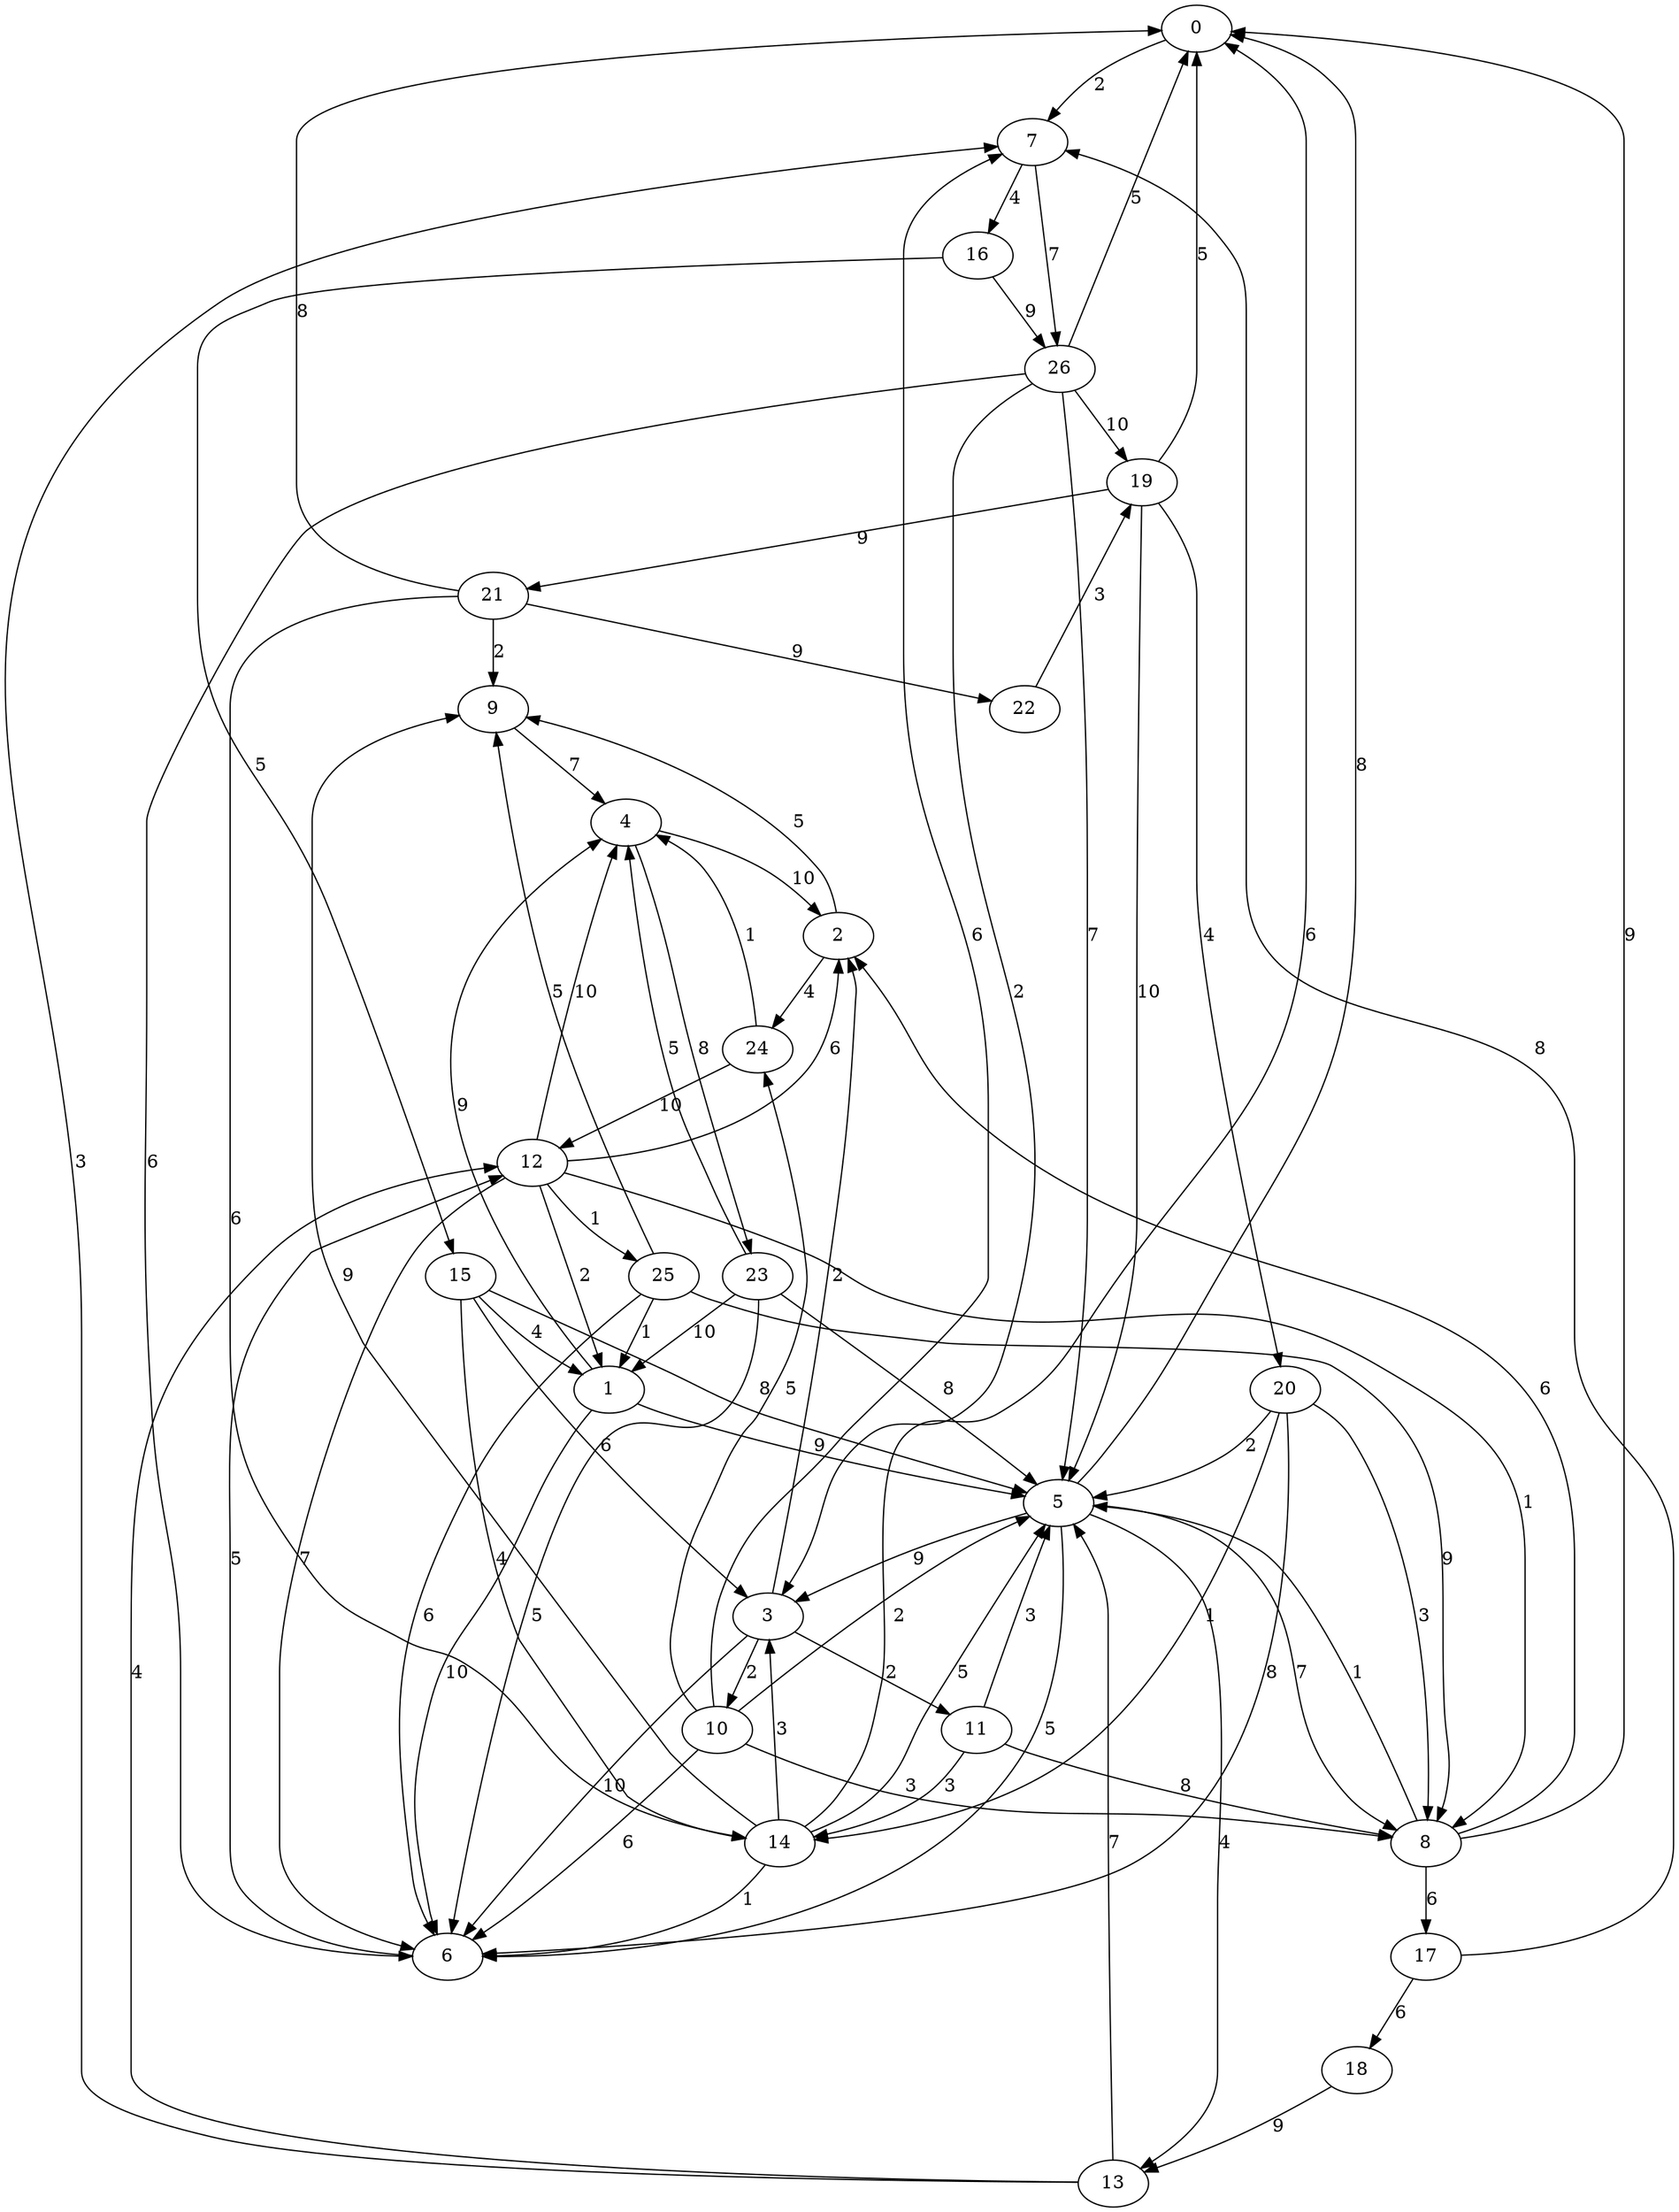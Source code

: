 digraph {
0 -> 7 [label=2]
1 -> 4 [label=9]
1 -> 5 [label=9]
1 -> 6 [label=10]
2 -> 9 [label=5]
2 -> 24 [label=4]
3 -> 2 [label=2]
3 -> 6 [label=10]
3 -> 10 [label=2]
3 -> 11 [label=2]
4 -> 2 [label=10]
4 -> 23 [label=8]
5 -> 0 [label=8]
5 -> 3 [label=9]
5 -> 6 [label=5]
5 -> 8 [label=7]
5 -> 13 [label=4]
6 -> 12 [label=5]
7 -> 16 [label=4]
7 -> 26 [label=7]
8 -> 0 [label=9]
8 -> 2 [label=6]
8 -> 5 [label=1]
8 -> 17 [label=6]
9 -> 4 [label=7]
10 -> 5 [label=2]
10 -> 6 [label=6]
10 -> 7 [label=6]
10 -> 8 [label=3]
10 -> 24 [label=5]
11 -> 5 [label=3]
11 -> 8 [label=8]
11 -> 14 [label=3]
12 -> 1 [label=2]
12 -> 2 [label=6]
12 -> 4 [label=10]
12 -> 6 [label=7]
12 -> 8 [label=1]
12 -> 25 [label=1]
13 -> 5 [label=7]
13 -> 7 [label=3]
13 -> 12 [label=4]
14 -> 0 [label=6]
14 -> 3 [label=3]
14 -> 5 [label=5]
14 -> 6 [label=1]
14 -> 9 [label=9]
15 -> 1 [label=4]
15 -> 3 [label=6]
15 -> 5 [label=8]
15 -> 14 [label=4]
16 -> 15 [label=5]
16 -> 26 [label=9]
17 -> 7 [label=8]
17 -> 18 [label=6]
18 -> 13 [label=9]
19 -> 0 [label=5]
19 -> 5 [label=10]
19 -> 20 [label=4]
19 -> 21 [label=9]
20 -> 5 [label=2]
20 -> 6 [label=8]
20 -> 8 [label=3]
20 -> 14 [label=1]
21 -> 0 [label=8]
21 -> 9 [label=2]
21 -> 14 [label=6]
21 -> 22 [label=9]
22 -> 19 [label=3]
23 -> 1 [label=10]
23 -> 4 [label=5]
23 -> 5 [label=8]
23 -> 6 [label=5]
24 -> 4 [label=1]
24 -> 12 [label=10]
25 -> 1 [label=1]
25 -> 6 [label=6]
25 -> 8 [label=9]
25 -> 9 [label=5]
26 -> 0 [label=5]
26 -> 3 [label=2]
26 -> 5 [label=7]
26 -> 6 [label=6]
26 -> 19 [label=10]
}

